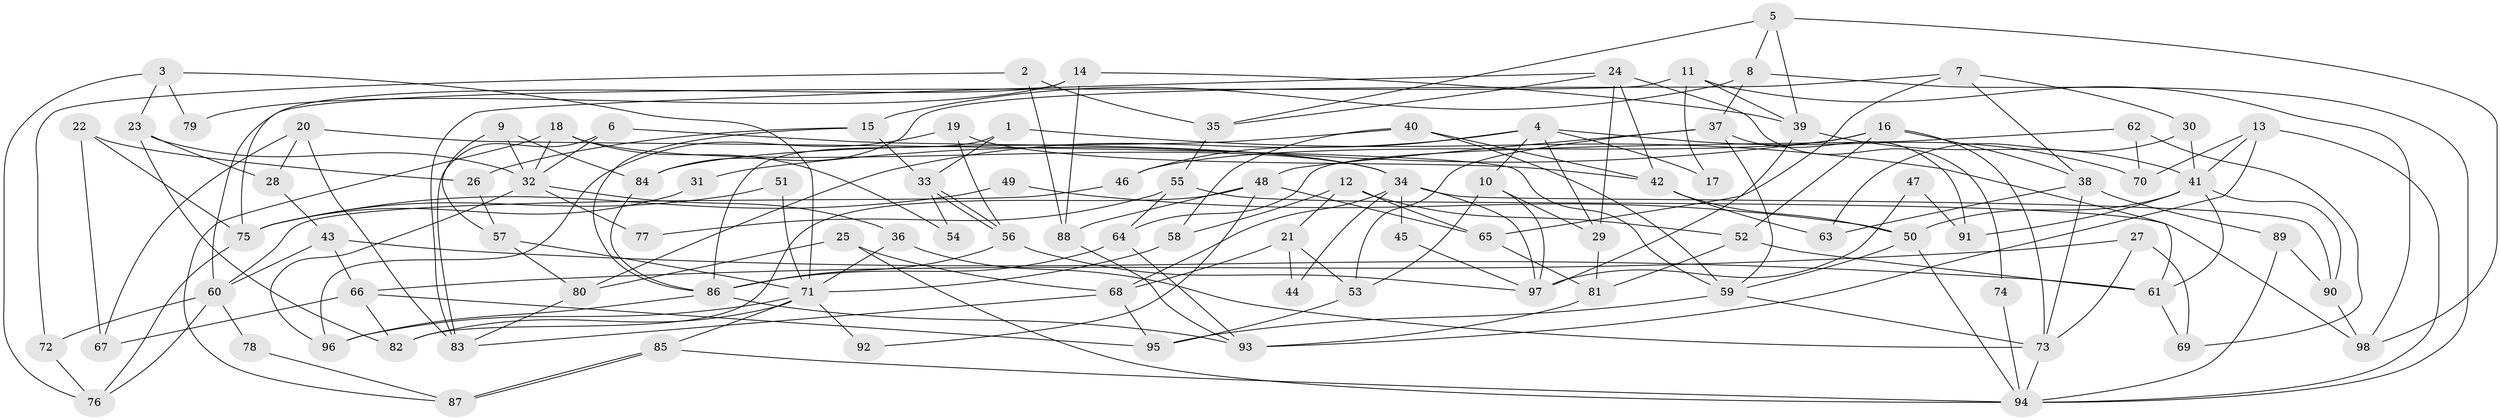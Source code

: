 // Generated by graph-tools (version 1.1) at 2025/11/02/27/25 16:11:22]
// undirected, 98 vertices, 196 edges
graph export_dot {
graph [start="1"]
  node [color=gray90,style=filled];
  1;
  2;
  3;
  4;
  5;
  6;
  7;
  8;
  9;
  10;
  11;
  12;
  13;
  14;
  15;
  16;
  17;
  18;
  19;
  20;
  21;
  22;
  23;
  24;
  25;
  26;
  27;
  28;
  29;
  30;
  31;
  32;
  33;
  34;
  35;
  36;
  37;
  38;
  39;
  40;
  41;
  42;
  43;
  44;
  45;
  46;
  47;
  48;
  49;
  50;
  51;
  52;
  53;
  54;
  55;
  56;
  57;
  58;
  59;
  60;
  61;
  62;
  63;
  64;
  65;
  66;
  67;
  68;
  69;
  70;
  71;
  72;
  73;
  74;
  75;
  76;
  77;
  78;
  79;
  80;
  81;
  82;
  83;
  84;
  85;
  86;
  87;
  88;
  89;
  90;
  91;
  92;
  93;
  94;
  95;
  96;
  97;
  98;
  1 -- 86;
  1 -- 33;
  1 -- 61;
  2 -- 88;
  2 -- 35;
  2 -- 72;
  3 -- 71;
  3 -- 76;
  3 -- 23;
  3 -- 79;
  4 -- 29;
  4 -- 46;
  4 -- 10;
  4 -- 17;
  4 -- 70;
  4 -- 80;
  5 -- 39;
  5 -- 8;
  5 -- 35;
  5 -- 98;
  6 -- 83;
  6 -- 32;
  6 -- 34;
  7 -- 84;
  7 -- 65;
  7 -- 30;
  7 -- 38;
  8 -- 37;
  8 -- 94;
  8 -- 15;
  9 -- 32;
  9 -- 84;
  9 -- 57;
  10 -- 29;
  10 -- 53;
  10 -- 97;
  11 -- 39;
  11 -- 98;
  11 -- 17;
  11 -- 60;
  12 -- 58;
  12 -- 21;
  12 -- 52;
  12 -- 65;
  13 -- 94;
  13 -- 41;
  13 -- 70;
  13 -- 93;
  14 -- 39;
  14 -- 88;
  14 -- 75;
  14 -- 79;
  15 -- 86;
  15 -- 26;
  15 -- 33;
  16 -- 73;
  16 -- 52;
  16 -- 31;
  16 -- 38;
  16 -- 46;
  18 -- 32;
  18 -- 34;
  18 -- 54;
  18 -- 87;
  19 -- 96;
  19 -- 56;
  19 -- 42;
  20 -- 67;
  20 -- 59;
  20 -- 28;
  20 -- 83;
  21 -- 68;
  21 -- 53;
  21 -- 44;
  22 -- 75;
  22 -- 26;
  22 -- 67;
  23 -- 82;
  23 -- 28;
  23 -- 32;
  24 -- 35;
  24 -- 83;
  24 -- 29;
  24 -- 42;
  24 -- 74;
  25 -- 68;
  25 -- 80;
  25 -- 94;
  26 -- 57;
  27 -- 73;
  27 -- 66;
  27 -- 69;
  28 -- 43;
  29 -- 81;
  30 -- 63;
  30 -- 41;
  31 -- 75;
  32 -- 96;
  32 -- 36;
  32 -- 77;
  33 -- 56;
  33 -- 56;
  33 -- 54;
  34 -- 90;
  34 -- 44;
  34 -- 45;
  34 -- 68;
  34 -- 97;
  35 -- 55;
  36 -- 71;
  36 -- 73;
  37 -- 59;
  37 -- 53;
  37 -- 48;
  37 -- 91;
  38 -- 63;
  38 -- 73;
  38 -- 89;
  39 -- 41;
  39 -- 97;
  40 -- 42;
  40 -- 59;
  40 -- 58;
  40 -- 84;
  41 -- 50;
  41 -- 61;
  41 -- 90;
  41 -- 91;
  42 -- 50;
  42 -- 63;
  43 -- 61;
  43 -- 60;
  43 -- 66;
  45 -- 97;
  46 -- 60;
  47 -- 97;
  47 -- 91;
  48 -- 65;
  48 -- 82;
  48 -- 88;
  48 -- 92;
  49 -- 50;
  49 -- 75;
  50 -- 94;
  50 -- 59;
  51 -- 71;
  51 -- 75;
  52 -- 61;
  52 -- 81;
  53 -- 95;
  55 -- 64;
  55 -- 98;
  55 -- 77;
  56 -- 97;
  56 -- 86;
  57 -- 71;
  57 -- 80;
  58 -- 71;
  59 -- 73;
  59 -- 95;
  60 -- 72;
  60 -- 76;
  60 -- 78;
  61 -- 69;
  62 -- 70;
  62 -- 69;
  62 -- 64;
  64 -- 93;
  64 -- 86;
  65 -- 81;
  66 -- 95;
  66 -- 67;
  66 -- 82;
  68 -- 83;
  68 -- 95;
  71 -- 85;
  71 -- 82;
  71 -- 92;
  71 -- 96;
  72 -- 76;
  73 -- 94;
  74 -- 94;
  75 -- 76;
  78 -- 87;
  80 -- 83;
  81 -- 93;
  84 -- 86;
  85 -- 87;
  85 -- 87;
  85 -- 94;
  86 -- 93;
  86 -- 96;
  88 -- 93;
  89 -- 94;
  89 -- 90;
  90 -- 98;
}
